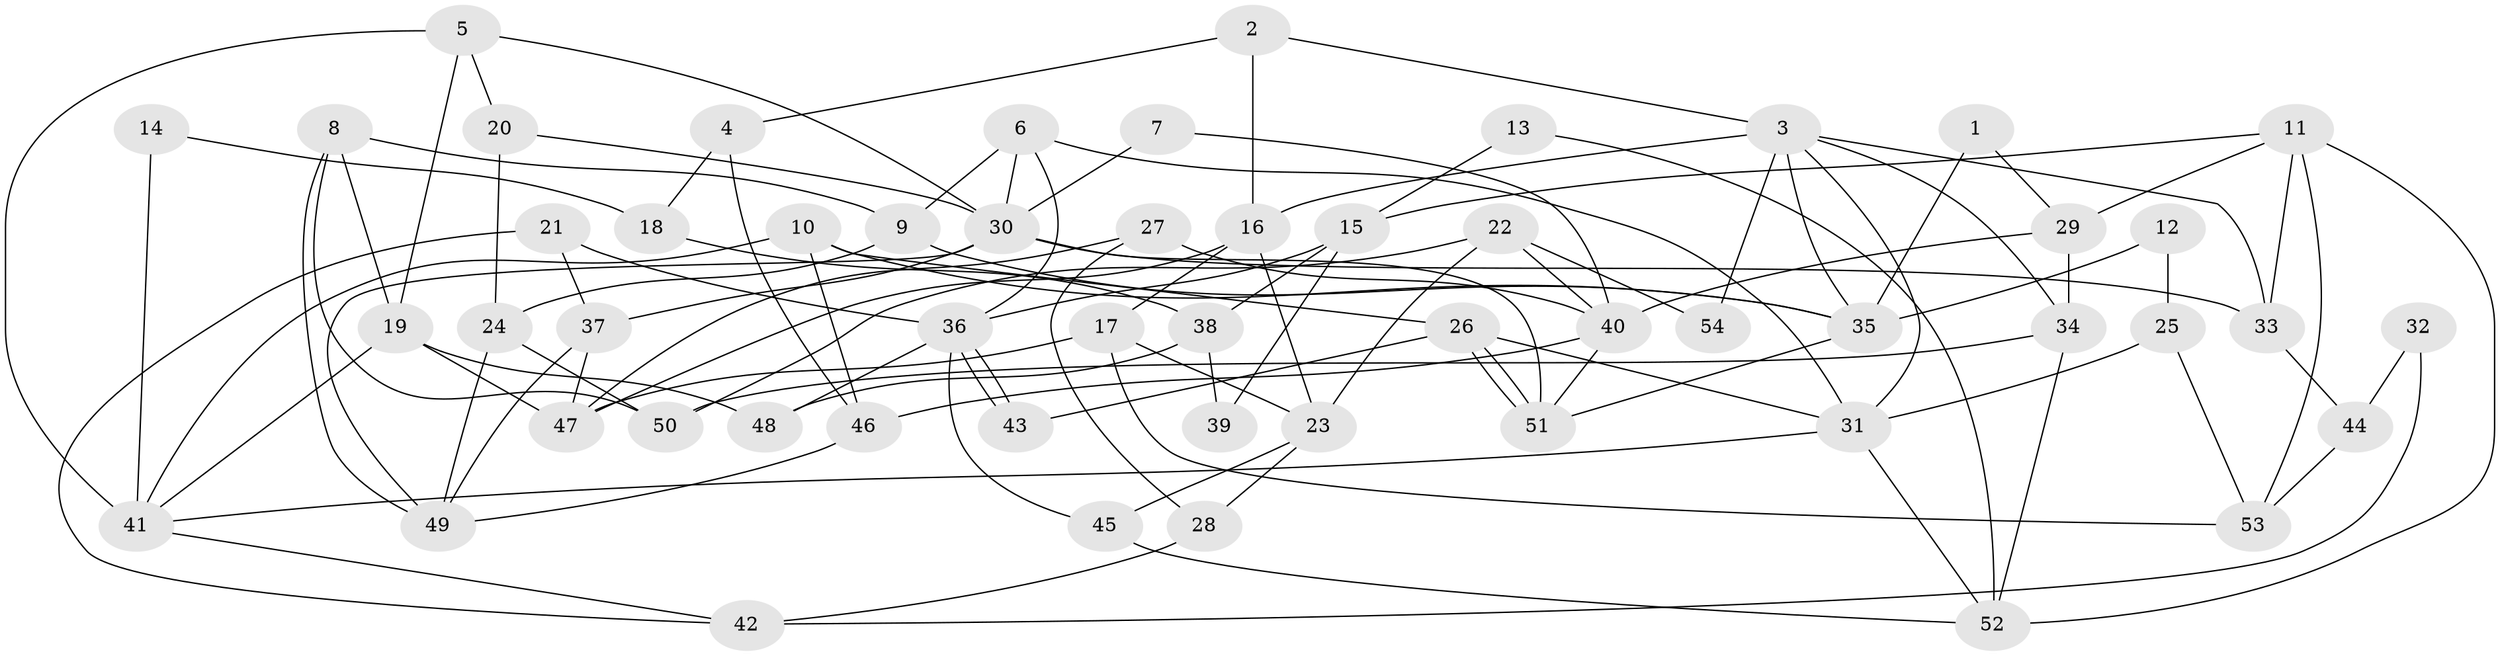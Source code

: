// coarse degree distribution, {2: 0.15625, 9: 0.0625, 4: 0.28125, 8: 0.125, 5: 0.09375, 6: 0.125, 7: 0.0625, 3: 0.0625, 1: 0.03125}
// Generated by graph-tools (version 1.1) at 2025/52/02/27/25 19:52:07]
// undirected, 54 vertices, 108 edges
graph export_dot {
graph [start="1"]
  node [color=gray90,style=filled];
  1;
  2;
  3;
  4;
  5;
  6;
  7;
  8;
  9;
  10;
  11;
  12;
  13;
  14;
  15;
  16;
  17;
  18;
  19;
  20;
  21;
  22;
  23;
  24;
  25;
  26;
  27;
  28;
  29;
  30;
  31;
  32;
  33;
  34;
  35;
  36;
  37;
  38;
  39;
  40;
  41;
  42;
  43;
  44;
  45;
  46;
  47;
  48;
  49;
  50;
  51;
  52;
  53;
  54;
  1 -- 35;
  1 -- 29;
  2 -- 3;
  2 -- 16;
  2 -- 4;
  3 -- 35;
  3 -- 16;
  3 -- 31;
  3 -- 33;
  3 -- 34;
  3 -- 54;
  4 -- 46;
  4 -- 18;
  5 -- 30;
  5 -- 20;
  5 -- 19;
  5 -- 41;
  6 -- 9;
  6 -- 36;
  6 -- 30;
  6 -- 31;
  7 -- 30;
  7 -- 40;
  8 -- 19;
  8 -- 50;
  8 -- 9;
  8 -- 49;
  9 -- 35;
  9 -- 24;
  10 -- 41;
  10 -- 26;
  10 -- 35;
  10 -- 46;
  11 -- 29;
  11 -- 52;
  11 -- 15;
  11 -- 33;
  11 -- 53;
  12 -- 25;
  12 -- 35;
  13 -- 52;
  13 -- 15;
  14 -- 41;
  14 -- 18;
  15 -- 36;
  15 -- 38;
  15 -- 39;
  16 -- 47;
  16 -- 17;
  16 -- 23;
  17 -- 47;
  17 -- 23;
  17 -- 53;
  18 -- 38;
  19 -- 41;
  19 -- 47;
  19 -- 48;
  20 -- 24;
  20 -- 30;
  21 -- 37;
  21 -- 36;
  21 -- 42;
  22 -- 23;
  22 -- 40;
  22 -- 50;
  22 -- 54;
  23 -- 28;
  23 -- 45;
  24 -- 49;
  24 -- 50;
  25 -- 53;
  25 -- 31;
  26 -- 31;
  26 -- 51;
  26 -- 51;
  26 -- 43;
  27 -- 40;
  27 -- 47;
  27 -- 28;
  28 -- 42;
  29 -- 40;
  29 -- 34;
  30 -- 33;
  30 -- 37;
  30 -- 49;
  30 -- 51;
  31 -- 41;
  31 -- 52;
  32 -- 44;
  32 -- 42;
  33 -- 44;
  34 -- 50;
  34 -- 52;
  35 -- 51;
  36 -- 43;
  36 -- 43;
  36 -- 45;
  36 -- 48;
  37 -- 49;
  37 -- 47;
  38 -- 48;
  38 -- 39;
  40 -- 46;
  40 -- 51;
  41 -- 42;
  44 -- 53;
  45 -- 52;
  46 -- 49;
}
